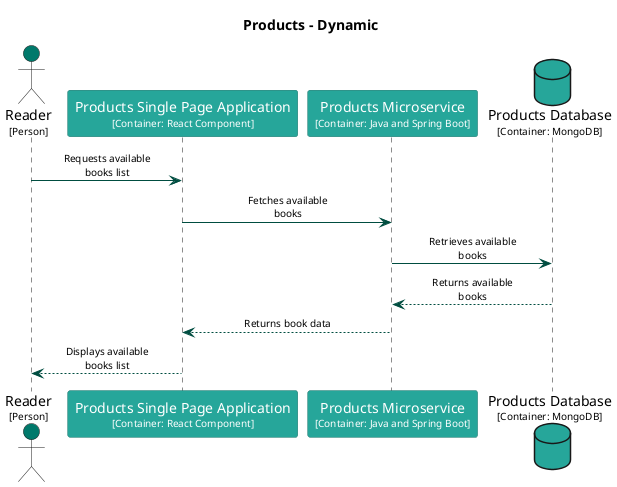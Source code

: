 @startuml
set separator none
title Products - Dynamic

skinparam {
  arrowFontSize 10
  defaultTextAlignment center
  wrapWidth 200
  maxMessageSize 100
}

hide stereotype

skinparam sequenceParticipant<<Products.ProductsDatabase>> {
  BackgroundColor #26a69a
  FontColor #ffffff
  BorderColor #1a746b
  shadowing false
}
skinparam sequenceParticipant<<Products.ProductsMicroservice>> {
  BackgroundColor #26a69a
  FontColor #ffffff
  BorderColor #1a746b
  shadowing false
}
skinparam sequenceParticipant<<Products.ProductsSinglePageApplication>> {
  BackgroundColor #26a69a
  FontColor #ffffff
  BorderColor #1a746b
  shadowing false
}
skinparam sequenceParticipant<<Reader>> {
  BackgroundColor #00796b
  FontColor #ffffff
  BorderColor #00544a
  shadowing false
}

actor "Reader\n<size:10>[Person]</size>" as Reader <<Reader>> #00796b
participant "Products Single Page Application\n<size:10>[Container: React Component]</size>" as Products.ProductsSinglePageApplication <<Products.ProductsSinglePageApplication>> #26a69a
participant "Products Microservice\n<size:10>[Container: Java and Spring Boot]</size>" as Products.ProductsMicroservice <<Products.ProductsMicroservice>> #26a69a
database "Products Database\n<size:10>[Container: MongoDB]</size>" as Products.ProductsDatabase <<Products.ProductsDatabase>> #26a69a
Reader -[#004d40]> Products.ProductsSinglePageApplication : Requests available books list
Products.ProductsSinglePageApplication -[#004d40]> Products.ProductsMicroservice : Fetches available books
Products.ProductsMicroservice -[#004d40]> Products.ProductsDatabase : Retrieves available books
Products.ProductsMicroservice <-[#004d40]- Products.ProductsDatabase : Returns available books
Products.ProductsSinglePageApplication <-[#004d40]- Products.ProductsMicroservice : Returns book data
Reader <-[#004d40]- Products.ProductsSinglePageApplication : Displays available books list
@enduml